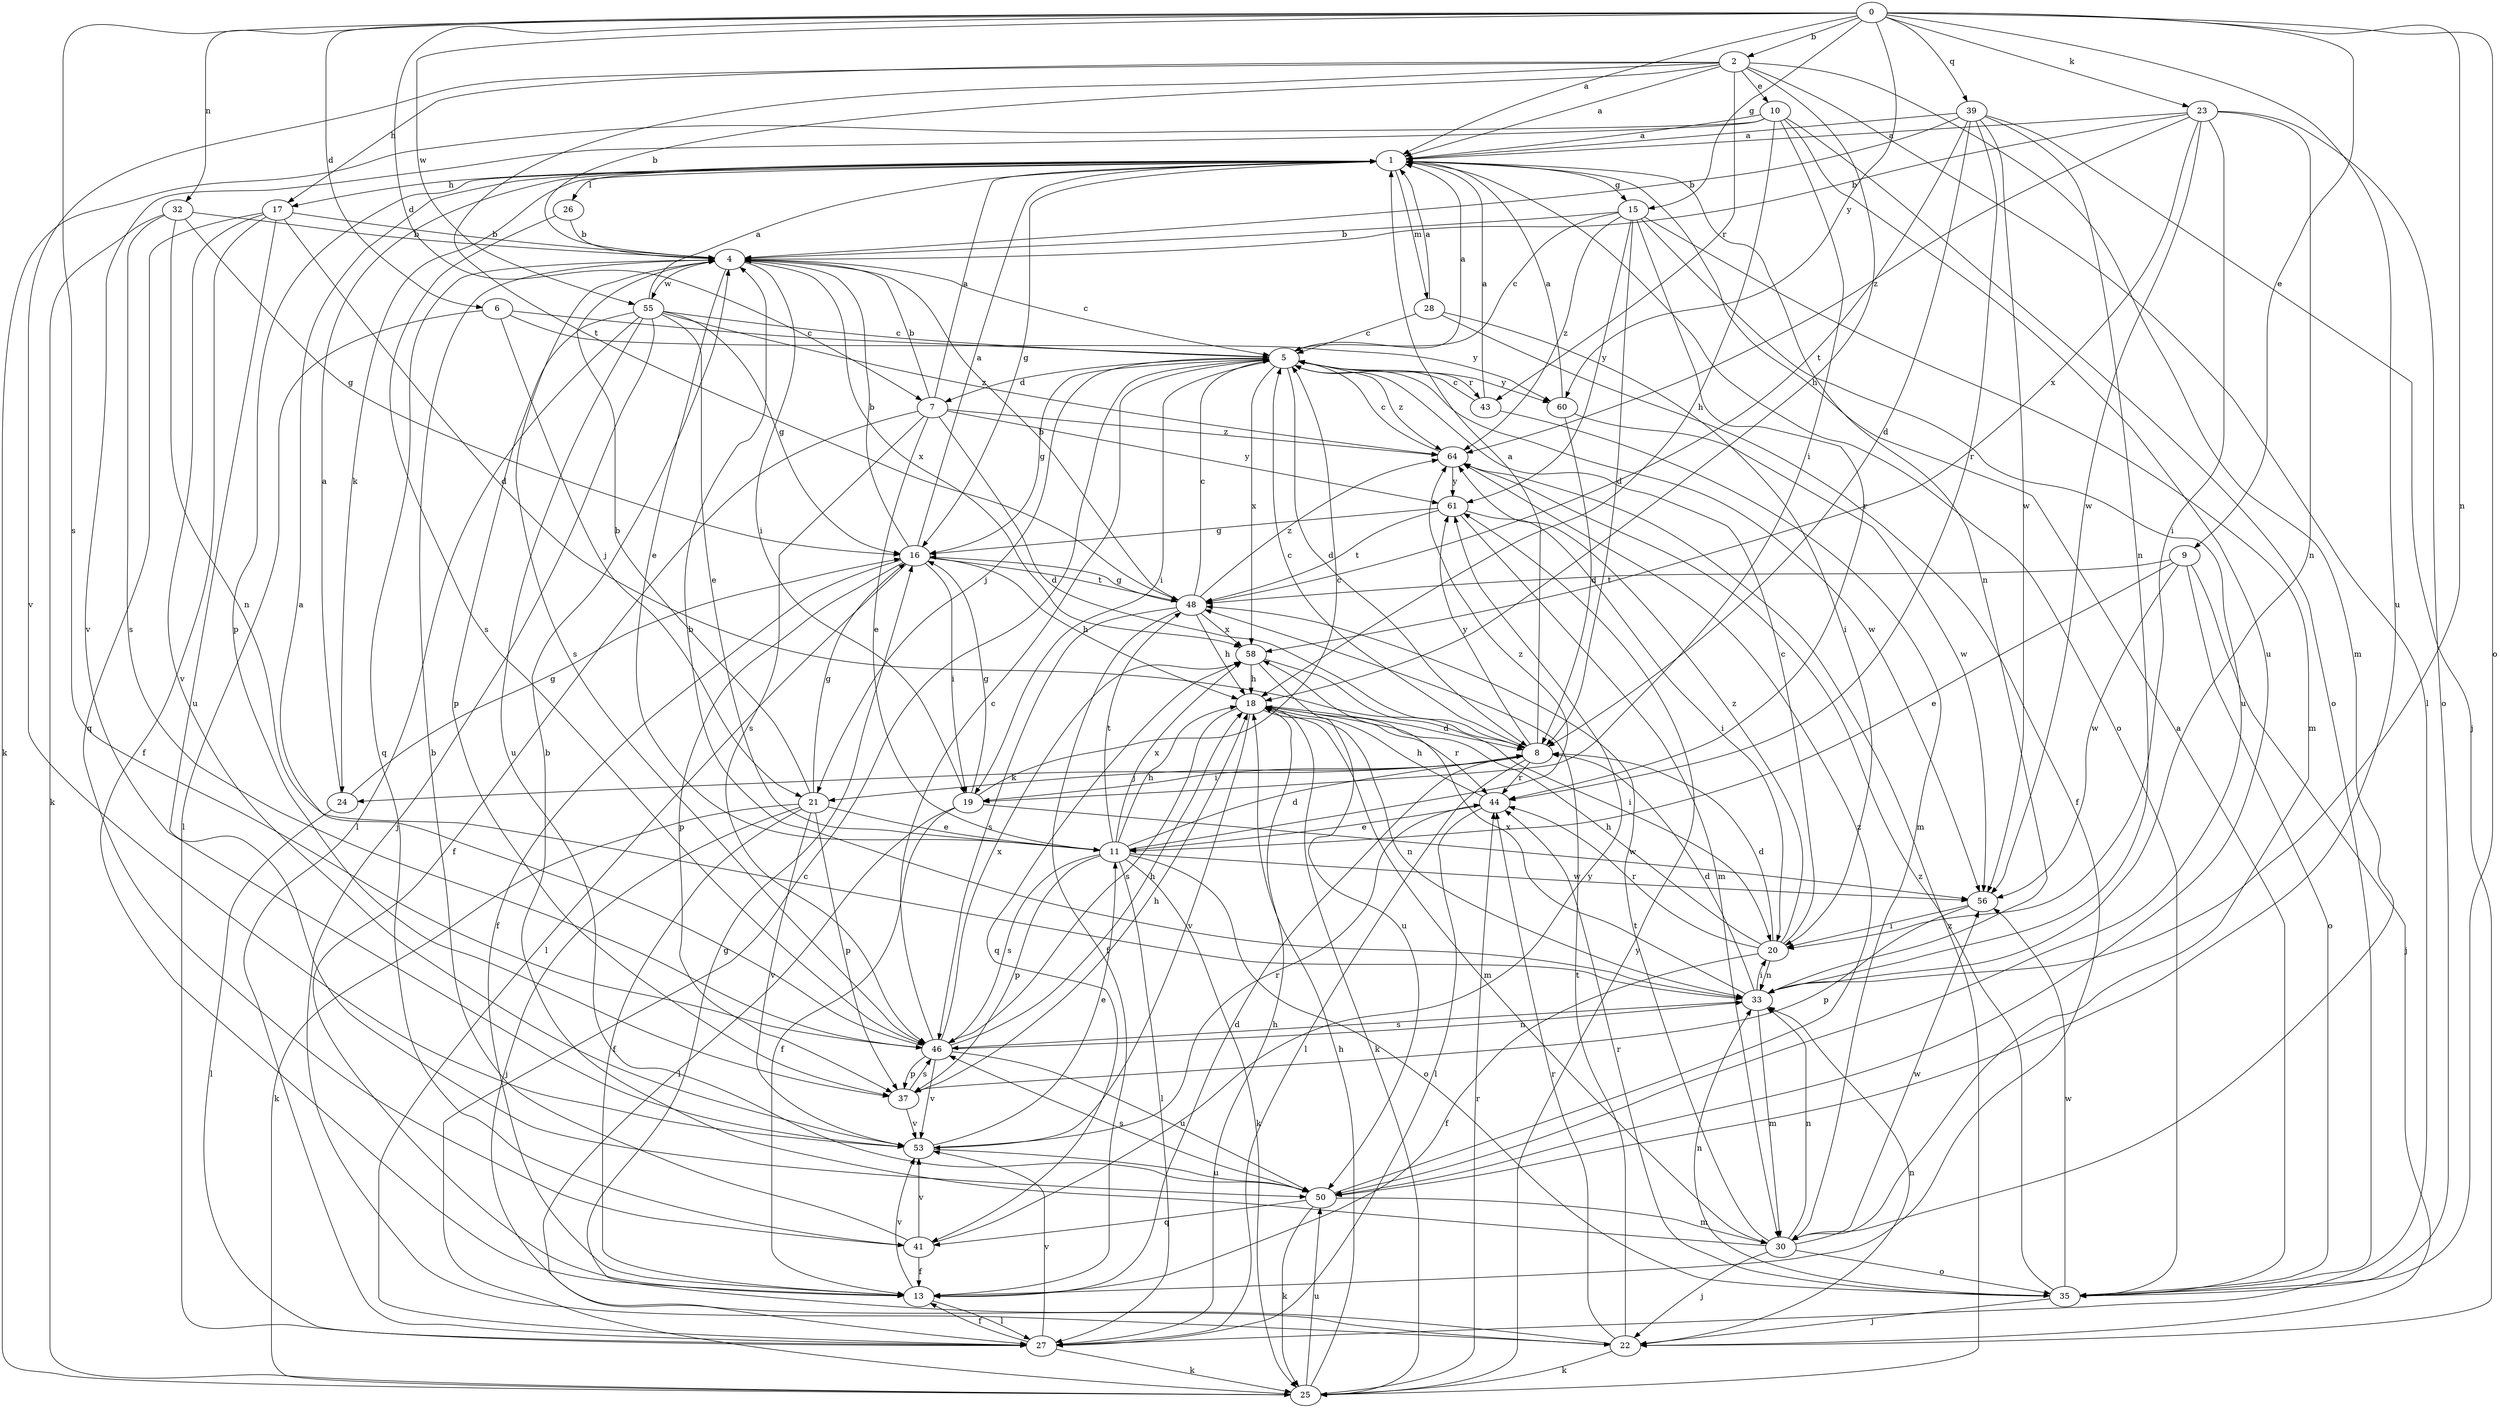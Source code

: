 strict digraph  {
0;
1;
2;
4;
5;
6;
7;
8;
9;
10;
11;
13;
15;
16;
17;
18;
19;
20;
21;
22;
23;
24;
25;
26;
27;
28;
30;
32;
33;
35;
37;
39;
41;
43;
44;
46;
48;
50;
53;
55;
56;
58;
60;
61;
64;
0 -> 1  [label=a];
0 -> 2  [label=b];
0 -> 6  [label=d];
0 -> 7  [label=d];
0 -> 9  [label=e];
0 -> 15  [label=g];
0 -> 23  [label=k];
0 -> 32  [label=n];
0 -> 33  [label=n];
0 -> 35  [label=o];
0 -> 39  [label=q];
0 -> 46  [label=s];
0 -> 50  [label=u];
0 -> 55  [label=w];
0 -> 60  [label=y];
1 -> 15  [label=g];
1 -> 16  [label=g];
1 -> 17  [label=h];
1 -> 24  [label=k];
1 -> 26  [label=l];
1 -> 28  [label=m];
1 -> 33  [label=n];
1 -> 35  [label=o];
1 -> 37  [label=p];
2 -> 1  [label=a];
2 -> 4  [label=b];
2 -> 10  [label=e];
2 -> 17  [label=h];
2 -> 18  [label=h];
2 -> 27  [label=l];
2 -> 30  [label=m];
2 -> 43  [label=r];
2 -> 48  [label=t];
2 -> 53  [label=v];
4 -> 5  [label=c];
4 -> 11  [label=e];
4 -> 19  [label=i];
4 -> 41  [label=q];
4 -> 46  [label=s];
4 -> 55  [label=w];
4 -> 58  [label=x];
5 -> 1  [label=a];
5 -> 7  [label=d];
5 -> 8  [label=d];
5 -> 16  [label=g];
5 -> 19  [label=i];
5 -> 21  [label=j];
5 -> 43  [label=r];
5 -> 56  [label=w];
5 -> 58  [label=x];
5 -> 60  [label=y];
5 -> 64  [label=z];
6 -> 5  [label=c];
6 -> 21  [label=j];
6 -> 27  [label=l];
6 -> 60  [label=y];
7 -> 1  [label=a];
7 -> 4  [label=b];
7 -> 8  [label=d];
7 -> 11  [label=e];
7 -> 13  [label=f];
7 -> 46  [label=s];
7 -> 61  [label=y];
7 -> 64  [label=z];
8 -> 1  [label=a];
8 -> 5  [label=c];
8 -> 19  [label=i];
8 -> 21  [label=j];
8 -> 24  [label=k];
8 -> 27  [label=l];
8 -> 44  [label=r];
8 -> 61  [label=y];
9 -> 11  [label=e];
9 -> 22  [label=j];
9 -> 35  [label=o];
9 -> 48  [label=t];
9 -> 56  [label=w];
10 -> 1  [label=a];
10 -> 18  [label=h];
10 -> 19  [label=i];
10 -> 25  [label=k];
10 -> 35  [label=o];
10 -> 50  [label=u];
10 -> 53  [label=v];
11 -> 8  [label=d];
11 -> 18  [label=h];
11 -> 25  [label=k];
11 -> 27  [label=l];
11 -> 35  [label=o];
11 -> 37  [label=p];
11 -> 46  [label=s];
11 -> 48  [label=t];
11 -> 56  [label=w];
11 -> 58  [label=x];
11 -> 64  [label=z];
13 -> 8  [label=d];
13 -> 27  [label=l];
13 -> 53  [label=v];
15 -> 4  [label=b];
15 -> 5  [label=c];
15 -> 8  [label=d];
15 -> 30  [label=m];
15 -> 44  [label=r];
15 -> 50  [label=u];
15 -> 61  [label=y];
15 -> 64  [label=z];
16 -> 1  [label=a];
16 -> 4  [label=b];
16 -> 13  [label=f];
16 -> 18  [label=h];
16 -> 19  [label=i];
16 -> 27  [label=l];
16 -> 37  [label=p];
16 -> 48  [label=t];
17 -> 4  [label=b];
17 -> 8  [label=d];
17 -> 13  [label=f];
17 -> 41  [label=q];
17 -> 50  [label=u];
17 -> 53  [label=v];
18 -> 8  [label=d];
18 -> 25  [label=k];
18 -> 30  [label=m];
18 -> 33  [label=n];
18 -> 44  [label=r];
18 -> 46  [label=s];
18 -> 53  [label=v];
19 -> 5  [label=c];
19 -> 13  [label=f];
19 -> 16  [label=g];
19 -> 27  [label=l];
19 -> 56  [label=w];
20 -> 5  [label=c];
20 -> 8  [label=d];
20 -> 13  [label=f];
20 -> 18  [label=h];
20 -> 33  [label=n];
20 -> 44  [label=r];
20 -> 64  [label=z];
21 -> 4  [label=b];
21 -> 11  [label=e];
21 -> 13  [label=f];
21 -> 16  [label=g];
21 -> 22  [label=j];
21 -> 25  [label=k];
21 -> 37  [label=p];
21 -> 53  [label=v];
22 -> 16  [label=g];
22 -> 25  [label=k];
22 -> 33  [label=n];
22 -> 44  [label=r];
22 -> 48  [label=t];
23 -> 1  [label=a];
23 -> 4  [label=b];
23 -> 20  [label=i];
23 -> 33  [label=n];
23 -> 35  [label=o];
23 -> 56  [label=w];
23 -> 58  [label=x];
23 -> 64  [label=z];
24 -> 1  [label=a];
24 -> 16  [label=g];
24 -> 27  [label=l];
25 -> 5  [label=c];
25 -> 18  [label=h];
25 -> 44  [label=r];
25 -> 50  [label=u];
25 -> 61  [label=y];
25 -> 64  [label=z];
26 -> 4  [label=b];
26 -> 46  [label=s];
27 -> 13  [label=f];
27 -> 18  [label=h];
27 -> 25  [label=k];
27 -> 53  [label=v];
28 -> 1  [label=a];
28 -> 5  [label=c];
28 -> 13  [label=f];
28 -> 20  [label=i];
30 -> 4  [label=b];
30 -> 22  [label=j];
30 -> 33  [label=n];
30 -> 35  [label=o];
30 -> 48  [label=t];
30 -> 56  [label=w];
32 -> 4  [label=b];
32 -> 16  [label=g];
32 -> 25  [label=k];
32 -> 33  [label=n];
32 -> 46  [label=s];
33 -> 4  [label=b];
33 -> 8  [label=d];
33 -> 20  [label=i];
33 -> 30  [label=m];
33 -> 46  [label=s];
33 -> 58  [label=x];
35 -> 1  [label=a];
35 -> 22  [label=j];
35 -> 33  [label=n];
35 -> 44  [label=r];
35 -> 56  [label=w];
35 -> 64  [label=z];
37 -> 18  [label=h];
37 -> 46  [label=s];
37 -> 53  [label=v];
39 -> 1  [label=a];
39 -> 4  [label=b];
39 -> 8  [label=d];
39 -> 22  [label=j];
39 -> 33  [label=n];
39 -> 44  [label=r];
39 -> 48  [label=t];
39 -> 56  [label=w];
41 -> 4  [label=b];
41 -> 13  [label=f];
41 -> 53  [label=v];
41 -> 61  [label=y];
43 -> 1  [label=a];
43 -> 5  [label=c];
43 -> 30  [label=m];
44 -> 11  [label=e];
44 -> 18  [label=h];
44 -> 27  [label=l];
46 -> 1  [label=a];
46 -> 5  [label=c];
46 -> 18  [label=h];
46 -> 33  [label=n];
46 -> 37  [label=p];
46 -> 50  [label=u];
46 -> 53  [label=v];
46 -> 58  [label=x];
48 -> 4  [label=b];
48 -> 5  [label=c];
48 -> 13  [label=f];
48 -> 16  [label=g];
48 -> 18  [label=h];
48 -> 46  [label=s];
48 -> 58  [label=x];
48 -> 64  [label=z];
50 -> 25  [label=k];
50 -> 30  [label=m];
50 -> 41  [label=q];
50 -> 46  [label=s];
50 -> 64  [label=z];
53 -> 11  [label=e];
53 -> 44  [label=r];
53 -> 50  [label=u];
55 -> 1  [label=a];
55 -> 5  [label=c];
55 -> 11  [label=e];
55 -> 16  [label=g];
55 -> 22  [label=j];
55 -> 27  [label=l];
55 -> 37  [label=p];
55 -> 50  [label=u];
55 -> 64  [label=z];
56 -> 20  [label=i];
56 -> 37  [label=p];
58 -> 18  [label=h];
58 -> 20  [label=i];
58 -> 41  [label=q];
58 -> 50  [label=u];
60 -> 1  [label=a];
60 -> 8  [label=d];
60 -> 56  [label=w];
61 -> 16  [label=g];
61 -> 20  [label=i];
61 -> 30  [label=m];
61 -> 48  [label=t];
64 -> 5  [label=c];
64 -> 61  [label=y];
}
